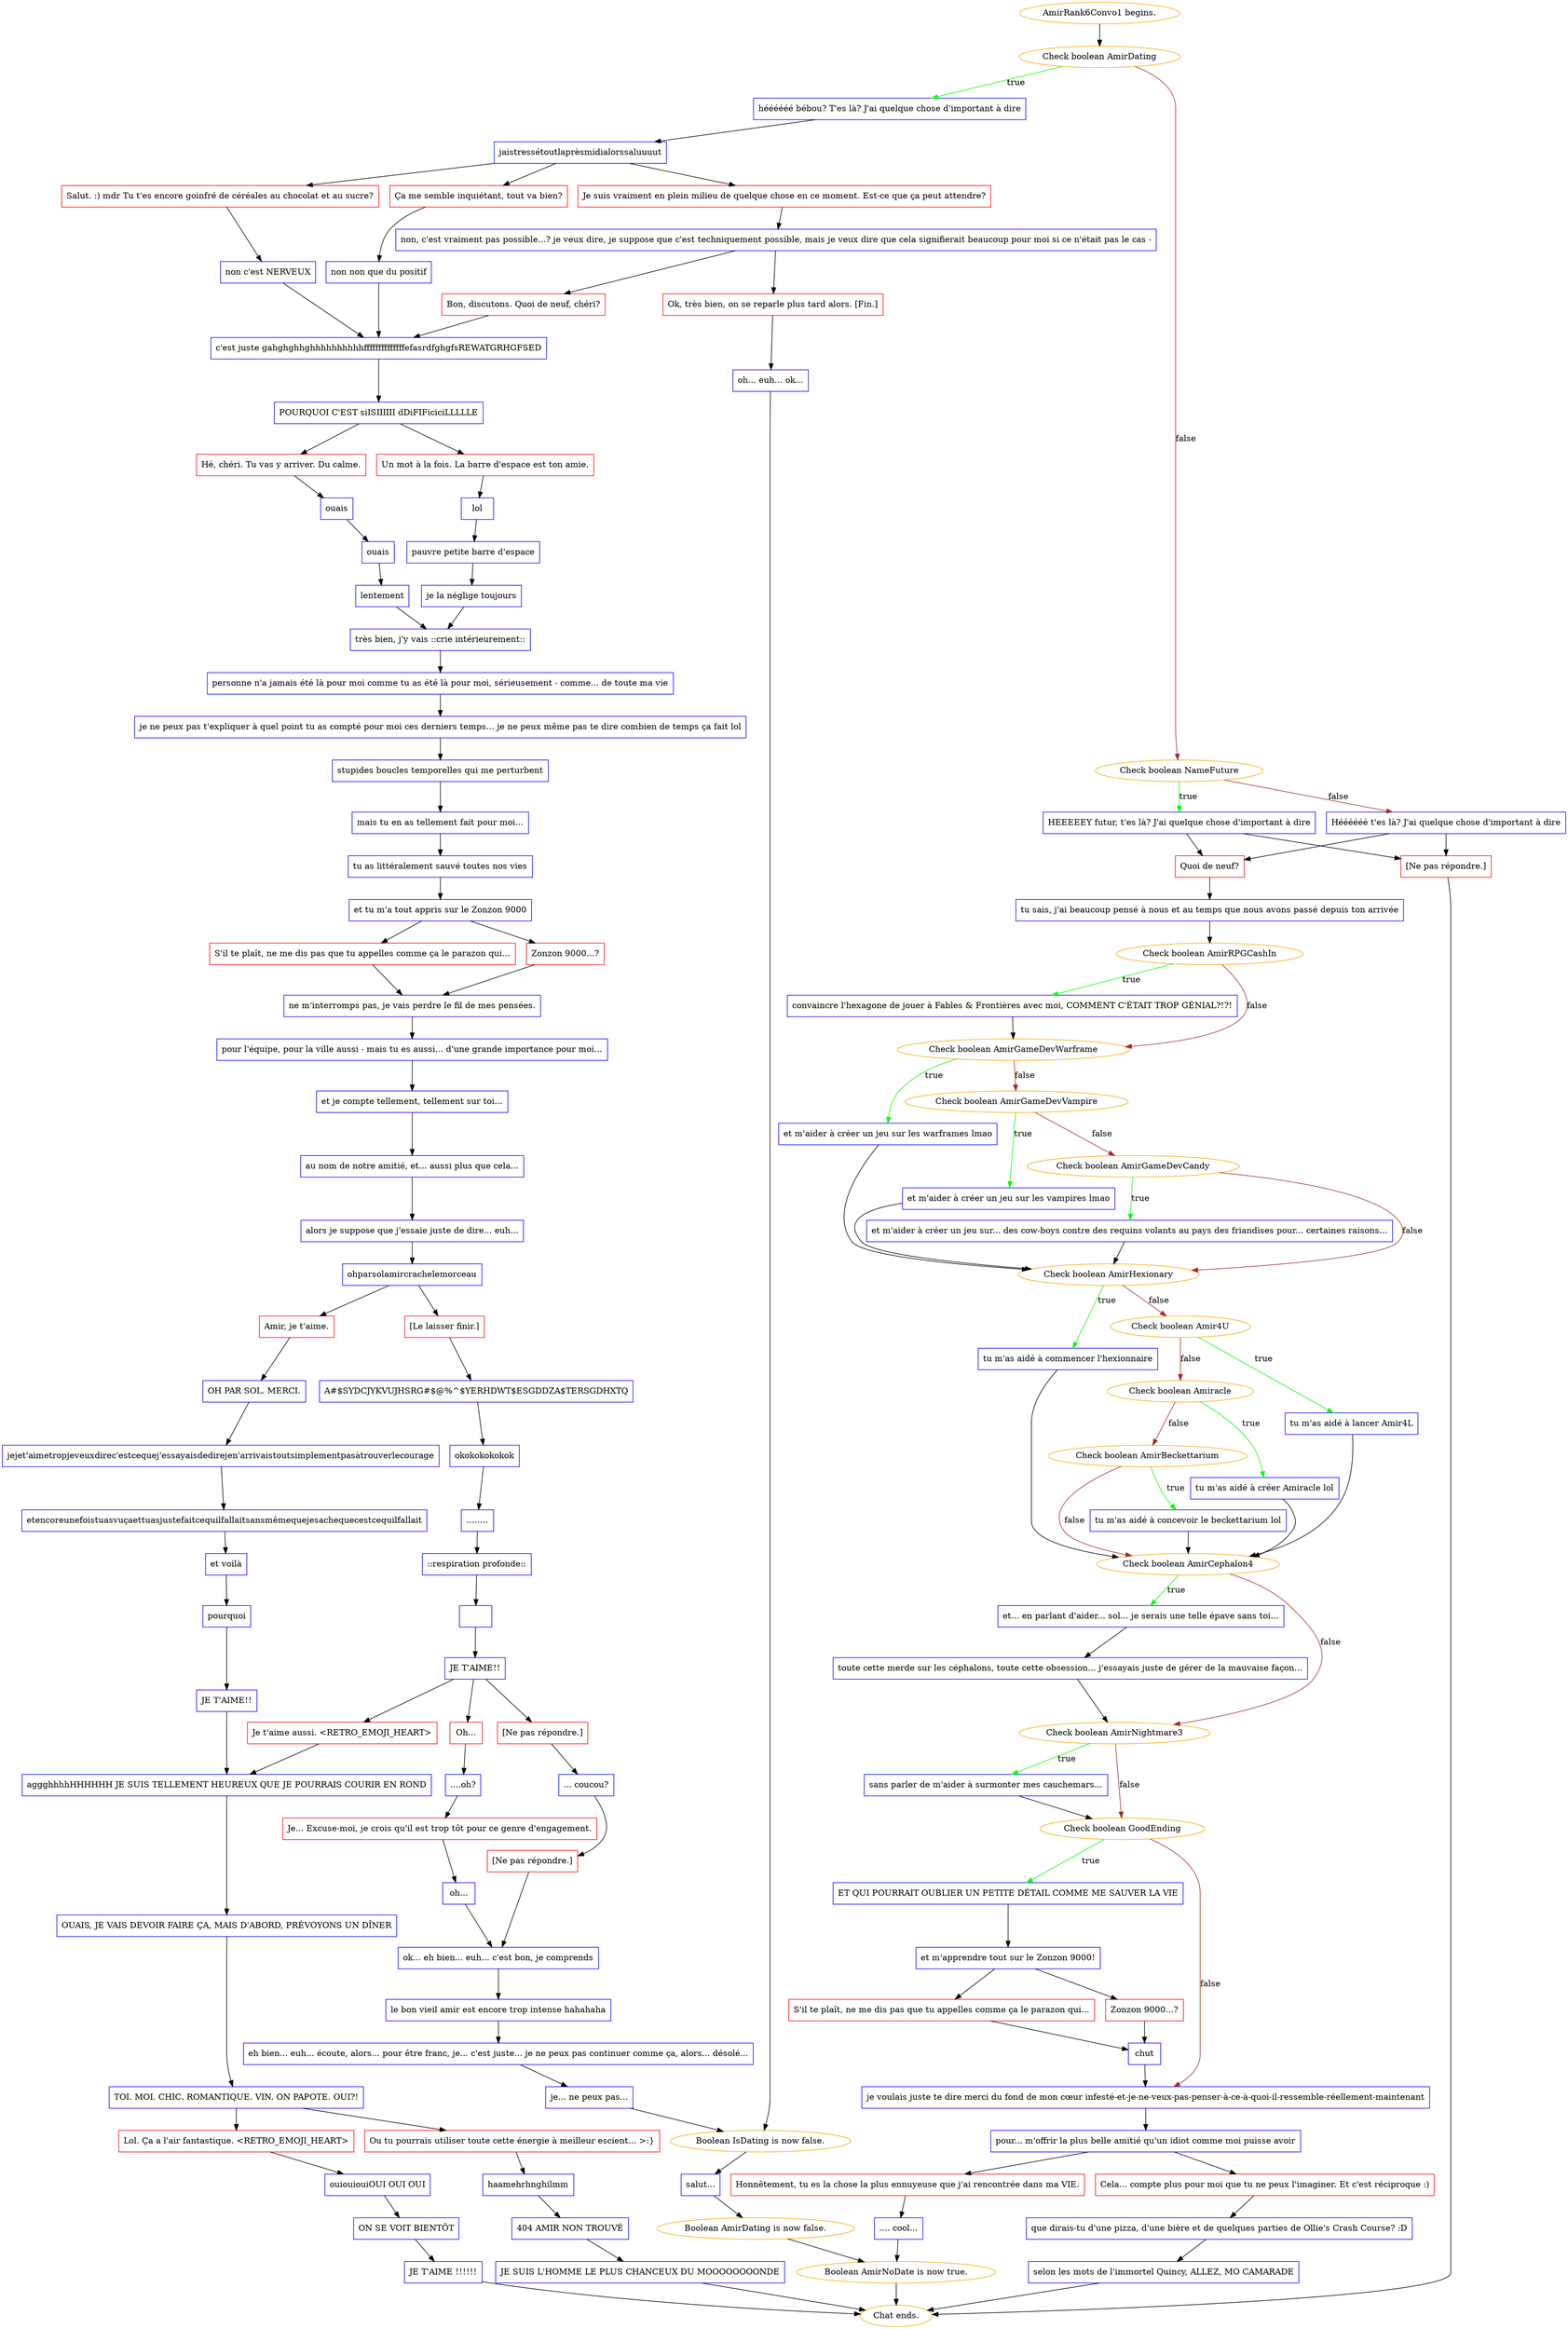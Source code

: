 digraph {
	"AmirRank6Convo1 begins." [color=orange];
		"AmirRank6Convo1 begins." -> j2907676971;
	j2907676971 [label="Check boolean AmirDating",color=orange];
		j2907676971 -> j3290040482 [label=true,color=green];
		j2907676971 -> j84055781 [label=false,color=brown];
	j3290040482 [label="héééééé bébou? T'es là? J'ai quelque chose d'important à dire",shape=box,color=blue];
		j3290040482 -> j2916242042;
	j84055781 [label="Check boolean NameFuture",color=orange];
		j84055781 -> j2612775048 [label=true,color=green];
		j84055781 -> j157843072 [label=false,color=brown];
	j2916242042 [label="jaistressétoutlaprèsmidialorssaluuuut",shape=box,color=blue];
		j2916242042 -> j1830564838;
		j2916242042 -> j1220791653;
		j2916242042 -> j265240864;
	j2612775048 [label="HEEEEEY futur, t'es là? J'ai quelque chose d'important à dire",shape=box,color=blue];
		j2612775048 -> j4091566920;
		j2612775048 -> j94287996;
	j157843072 [label="Héééééé t'es là? J'ai quelque chose d'important à dire",shape=box,color=blue];
		j157843072 -> j4091566920;
		j157843072 -> j94287996;
	j1830564838 [label="Salut. :) mdr Tu t'es encore goinfré de céréales au chocolat et au sucre?",shape=box,color=red];
		j1830564838 -> j1011693578;
	j1220791653 [label="Ça me semble inquiétant, tout va bien?",shape=box,color=red];
		j1220791653 -> j1884994476;
	j265240864 [label="Je suis vraiment en plein milieu de quelque chose en ce moment. Est-ce que ça peut attendre?",shape=box,color=red];
		j265240864 -> j3021355772;
	j4091566920 [label="Quoi de neuf?",shape=box,color=red];
		j4091566920 -> j751577288;
	j94287996 [label="[Ne pas répondre.]",shape=box,color=red];
		j94287996 -> "Chat ends.";
	j1011693578 [label="non c'est NERVEUX",shape=box,color=blue];
		j1011693578 -> j2649054007;
	j1884994476 [label="non non que du positif",shape=box,color=blue];
		j1884994476 -> j2649054007;
	j3021355772 [label="non, c'est vraiment pas possible...? je veux dire, je suppose que c'est techniquement possible, mais je veux dire que cela signifierait beaucoup pour moi si ce n'était pas le cas -",shape=box,color=blue];
		j3021355772 -> j3261156324;
		j3021355772 -> j1744697160;
	j751577288 [label="tu sais, j'ai beaucoup pensé à nous et au temps que nous avons passé depuis ton arrivée",shape=box,color=blue];
		j751577288 -> j830141940;
	"Chat ends." [color=orange];
	j2649054007 [label="c'est juste gahghghhghhhhhhhhhhffffffffffffffefasrdfghgfsREWATGRHGFSED",shape=box,color=blue];
		j2649054007 -> j336792118;
	j3261156324 [label="Bon, discutons. Quoi de neuf, chéri?",shape=box,color=red];
		j3261156324 -> j2649054007;
	j1744697160 [label="Ok, très bien, on se reparle plus tard alors. [Fin.]",shape=box,color=red];
		j1744697160 -> j2488727840;
	j830141940 [label="Check boolean AmirRPGCashIn",color=orange];
		j830141940 -> j188013684 [label=true,color=green];
		j830141940 -> j4216760051 [label=false,color=brown];
	j336792118 [label="POURQUOI C'EST siISIIIIII dDiFIFiciciLLLLLE",shape=box,color=blue];
		j336792118 -> j3446076196;
		j336792118 -> j4167469425;
	j2488727840 [label="oh... euh... ok...",shape=box,color=blue];
		j2488727840 -> j239555572;
	j188013684 [label="convaincre l'hexagone de jouer à Fables & Frontières avec moi, COMMENT C'ÉTAIT TROP GÉNIAL?!?!",shape=box,color=blue];
		j188013684 -> j4216760051;
	j4216760051 [label="Check boolean AmirGameDevWarframe",color=orange];
		j4216760051 -> j465592046 [label=true,color=green];
		j4216760051 -> j4056341191 [label=false,color=brown];
	j3446076196 [label="Hé, chéri. Tu vas y arriver. Du calme.",shape=box,color=red];
		j3446076196 -> j2281756201;
	j4167469425 [label="Un mot à la fois. La barre d'espace est ton amie.",shape=box,color=red];
		j4167469425 -> j486882376;
	j239555572 [label="Boolean IsDating is now false.",color=orange];
		j239555572 -> j1276608544;
	j465592046 [label="et m'aider à créer un jeu sur les warframes lmao",shape=box,color=blue];
		j465592046 -> j2771251363;
	j4056341191 [label="Check boolean AmirGameDevVampire",color=orange];
		j4056341191 -> j1974774666 [label=true,color=green];
		j4056341191 -> j1488436232 [label=false,color=brown];
	j2281756201 [label="ouais",shape=box,color=blue];
		j2281756201 -> j2138094400;
	j486882376 [label="lol",shape=box,color=blue];
		j486882376 -> j901153840;
	j1276608544 [label="salut...",shape=box,color=blue];
		j1276608544 -> j1800899020;
	j2771251363 [label="Check boolean AmirHexionary",color=orange];
		j2771251363 -> j424431979 [label=true,color=green];
		j2771251363 -> j266995296 [label=false,color=brown];
	j1974774666 [label="et m'aider à créer un jeu sur les vampires lmao",shape=box,color=blue];
		j1974774666 -> j2771251363;
	j1488436232 [label="Check boolean AmirGameDevCandy",color=orange];
		j1488436232 -> j1923958258 [label=true,color=green];
		j1488436232 -> j2771251363 [label=false,color=brown];
	j2138094400 [label="ouais",shape=box,color=blue];
		j2138094400 -> j3178119818;
	j901153840 [label="pauvre petite barre d'espace",shape=box,color=blue];
		j901153840 -> j879556628;
	j1800899020 [label="Boolean AmirDating is now false.",color=orange];
		j1800899020 -> j2322051913;
	j424431979 [label="tu m'as aidé à commencer l'hexionnaire",shape=box,color=blue];
		j424431979 -> j2466789876;
	j266995296 [label="Check boolean Amir4U",color=orange];
		j266995296 -> j3863858958 [label=true,color=green];
		j266995296 -> j385826836 [label=false,color=brown];
	j1923958258 [label="et m'aider à créer un jeu sur... des cow-boys contre des requins volants au pays des friandises pour... certaines raisons...",shape=box,color=blue];
		j1923958258 -> j2771251363;
	j3178119818 [label="lentement",shape=box,color=blue];
		j3178119818 -> j4003935263;
	j879556628 [label="je la néglige toujours",shape=box,color=blue];
		j879556628 -> j4003935263;
	j2322051913 [label="Boolean AmirNoDate is now true.",color=orange];
		j2322051913 -> "Chat ends.";
	j2466789876 [label="Check boolean AmirCephalon4",color=orange];
		j2466789876 -> j188594097 [label=true,color=green];
		j2466789876 -> j2019541194 [label=false,color=brown];
	j3863858958 [label="tu m'as aidé à lancer Amir4L",shape=box,color=blue];
		j3863858958 -> j2466789876;
	j385826836 [label="Check boolean Amiracle",color=orange];
		j385826836 -> j4081766935 [label=true,color=green];
		j385826836 -> j4078692804 [label=false,color=brown];
	j4003935263 [label="très bien, j'y vais ::crie intérieurement::",shape=box,color=blue];
		j4003935263 -> j3496786446;
	j188594097 [label="et... en parlant d'aider... sol... je serais une telle épave sans toi...",shape=box,color=blue];
		j188594097 -> j263819771;
	j2019541194 [label="Check boolean AmirNightmare3",color=orange];
		j2019541194 -> j2672504481 [label=true,color=green];
		j2019541194 -> j1660157392 [label=false,color=brown];
	j4081766935 [label="tu m'as aidé à créer Amiracle lol",shape=box,color=blue];
		j4081766935 -> j2466789876;
	j4078692804 [label="Check boolean AmirBeckettarium",color=orange];
		j4078692804 -> j1612046683 [label=true,color=green];
		j4078692804 -> j2466789876 [label=false,color=brown];
	j3496786446 [label="personne n'a jamais été là pour moi comme tu as été là pour moi, sérieusement - comme... de toute ma vie",shape=box,color=blue];
		j3496786446 -> j1990956522;
	j263819771 [label="toute cette merde sur les céphalons, toute cette obsession... j'essayais juste de gérer de la mauvaise façon...",shape=box,color=blue];
		j263819771 -> j2019541194;
	j2672504481 [label="sans parler de m'aider à surmonter mes cauchemars...",shape=box,color=blue];
		j2672504481 -> j1660157392;
	j1660157392 [label="Check boolean GoodEnding",color=orange];
		j1660157392 -> j1384184902 [label=true,color=green];
		j1660157392 -> j583484421 [label=false,color=brown];
	j1612046683 [label="tu m'as aidé à concevoir le beckettarium lol",shape=box,color=blue];
		j1612046683 -> j2466789876;
	j1990956522 [label="je ne peux pas t'expliquer à quel point tu as compté pour moi ces derniers temps... je ne peux même pas te dire combien de temps ça fait lol",shape=box,color=blue];
		j1990956522 -> j3017534627;
	j1384184902 [label="ET QUI POURRAIT OUBLIER UN PETITE DÉTAIL COMME ME SAUVER LA VIE",shape=box,color=blue];
		j1384184902 -> j758882487;
	j583484421 [label="je voulais juste te dire merci du fond de mon cœur infesté-et-je-ne-veux-pas-penser-à-ce-à-quoi-il-ressemble-réellement-maintenant",shape=box,color=blue];
		j583484421 -> j2862735247;
	j3017534627 [label="stupides boucles temporelles qui me perturbent",shape=box,color=blue];
		j3017534627 -> j3861183784;
	j758882487 [label="et m'apprendre tout sur le Zonzon 9000!",shape=box,color=blue];
		j758882487 -> j2779767283;
		j758882487 -> j2327968029;
	j2862735247 [label="pour... m'offrir la plus belle amitié qu'un idiot comme moi puisse avoir",shape=box,color=blue];
		j2862735247 -> j1284136473;
		j2862735247 -> j4113859772;
	j3861183784 [label="mais tu en as tellement fait pour moi...",shape=box,color=blue];
		j3861183784 -> j2644426359;
	j2779767283 [label="S'il te plaît, ne me dis pas que tu appelles comme ça le parazon qui...",shape=box,color=red];
		j2779767283 -> j2525857655;
	j2327968029 [label="Zonzon 9000...?",shape=box,color=red];
		j2327968029 -> j2525857655;
	j1284136473 [label="Cela... compte plus pour moi que tu ne peux l'imaginer. Et c'est réciproque :)",shape=box,color=red];
		j1284136473 -> j2468392562;
	j4113859772 [label="Honnêtement, tu es la chose la plus ennuyeuse que j'ai rencontrée dans ma VIE.",shape=box,color=red];
		j4113859772 -> j56674697;
	j2644426359 [label="tu as littéralement sauvé toutes nos vies",shape=box,color=blue];
		j2644426359 -> j370365337;
	j2525857655 [label="chut",shape=box,color=blue];
		j2525857655 -> j583484421;
	j2468392562 [label="que dirais-tu d'une pizza, d'une bière et de quelques parties de Ollie's Crash Course? :D",shape=box,color=blue];
		j2468392562 -> j2807514620;
	j56674697 [label=".... cool...",shape=box,color=blue];
		j56674697 -> j2322051913;
	j370365337 [label="et tu m'a tout appris sur le Zonzon 9000",shape=box,color=blue];
		j370365337 -> j2342810042;
		j370365337 -> j3014002953;
	j2807514620 [label="selon les mots de l'immortel Quincy, ALLEZ, MO CAMARADE",shape=box,color=blue];
		j2807514620 -> "Chat ends.";
	j2342810042 [label="S'il te plaît, ne me dis pas que tu appelles comme ça le parazon qui...",shape=box,color=red];
		j2342810042 -> j3714519027;
	j3014002953 [label="Zonzon 9000...?",shape=box,color=red];
		j3014002953 -> j3714519027;
	j3714519027 [label="ne m'interromps pas, je vais perdre le fil de mes pensées.",shape=box,color=blue];
		j3714519027 -> j2024026351;
	j2024026351 [label="pour l'équipe, pour la ville aussi - mais tu es aussi... d'une grande importance pour moi...",shape=box,color=blue];
		j2024026351 -> j3480778554;
	j3480778554 [label="et je compte tellement, tellement sur toi...",shape=box,color=blue];
		j3480778554 -> j1070004438;
	j1070004438 [label="au nom de notre amitié, et... aussi plus que cela...",shape=box,color=blue];
		j1070004438 -> j258757217;
	j258757217 [label="alors je suppose que j'essaie juste de dire... euh...",shape=box,color=blue];
		j258757217 -> j3852059010;
	j3852059010 [label="ohparsolamircrachelemorceau",shape=box,color=blue];
		j3852059010 -> j2400551057;
		j3852059010 -> j451835585;
	j2400551057 [label="Amir, je t'aime.",shape=box,color=red];
		j2400551057 -> j3102576319;
	j451835585 [label="[Le laisser finir.]",shape=box,color=red];
		j451835585 -> j4121970382;
	j3102576319 [label="OH PAR SOL. MERCI.",shape=box,color=blue];
		j3102576319 -> j1271099164;
	j4121970382 [label="A#$SYDCJYKVUJHSRG#$@%^$YERHDWT$ESGDDZA$TERSGDHXTQ",shape=box,color=blue];
		j4121970382 -> j1667338052;
	j1271099164 [label="jejet'aimetropjeveuxdirec'estcequej'essayaisdedirejen'arrivaistoutsimplementpasàtrouverlecourage",shape=box,color=blue];
		j1271099164 -> j2653587970;
	j1667338052 [label="okokokokokok",shape=box,color=blue];
		j1667338052 -> j857750696;
	j2653587970 [label="etencoreunefoistuasvuçaettuasjustefaitcequilfallaitsansmêmequejesachequecestcequilfallait",shape=box,color=blue];
		j2653587970 -> j2542968878;
	j857750696 [label="........",shape=box,color=blue];
		j857750696 -> j1989411161;
	j2542968878 [label="et voilà",shape=box,color=blue];
		j2542968878 -> j4192761796;
	j1989411161 [label="::respiration profonde::",shape=box,color=blue];
		j1989411161 -> j784770696;
	j4192761796 [label="pourquoi",shape=box,color=blue];
		j4192761796 -> j4159627986;
	j784770696 [label=" ",shape=box,color=blue];
		j784770696 -> j138089418;
	j4159627986 [label="JE T'AIME!!",shape=box,color=blue];
		j4159627986 -> j861834302;
	j138089418 [label="JE T'AIME!!",shape=box,color=blue];
		j138089418 -> j416698125;
		j138089418 -> j579028168;
		j138089418 -> j526776950;
	j861834302 [label="aggghhhhHHHHHH JE SUIS TELLEMENT HEUREUX QUE JE POURRAIS COURIR EN ROND",shape=box,color=blue];
		j861834302 -> j1534880265;
	j416698125 [label="Je t'aime aussi. <RETRO_EMOJI_HEART>",shape=box,color=red];
		j416698125 -> j861834302;
	j579028168 [label="Oh...",shape=box,color=red];
		j579028168 -> j775353730;
	j526776950 [label="[Ne pas répondre.]",shape=box,color=red];
		j526776950 -> j1244160233;
	j1534880265 [label="OUAIS, JE VAIS DEVOIR FAIRE ÇA, MAIS D'ABORD, PRÉVOYONS UN DÎNER",shape=box,color=blue];
		j1534880265 -> j2302199212;
	j775353730 [label="....oh?",shape=box,color=blue];
		j775353730 -> j1576850672;
	j1244160233 [label="... coucou?",shape=box,color=blue];
		j1244160233 -> j3392605144;
	j2302199212 [label="TOI. MOI. CHIC. ROMANTIQUE. VIN. ON PAPOTE. OUI?!",shape=box,color=blue];
		j2302199212 -> j2233913929;
		j2302199212 -> j3364354270;
	j1576850672 [label="Je... Excuse-moi, je crois qu'il est trop tôt pour ce genre d'engagement.",shape=box,color=red];
		j1576850672 -> j549653593;
	j3392605144 [label="[Ne pas répondre.]",shape=box,color=red];
		j3392605144 -> j1782079653;
	j2233913929 [label="Lol. Ça a l'air fantastique. <RETRO_EMOJI_HEART>",shape=box,color=red];
		j2233913929 -> j1934584734;
	j3364354270 [label="Ou tu pourrais utiliser toute cette énergie à meilleur escient... >:}",shape=box,color=red];
		j3364354270 -> j1401740478;
	j549653593 [label="oh...",shape=box,color=blue];
		j549653593 -> j1782079653;
	j1782079653 [label="ok... eh bien... euh... c'est bon, je comprends",shape=box,color=blue];
		j1782079653 -> j1694799375;
	j1934584734 [label="ouiouiouiOUI OUI OUI",shape=box,color=blue];
		j1934584734 -> j2814242767;
	j1401740478 [label="haamehrhnghilmm",shape=box,color=blue];
		j1401740478 -> j3173480445;
	j1694799375 [label="le bon vieil amir est encore trop intense hahahaha",shape=box,color=blue];
		j1694799375 -> j3498615091;
	j2814242767 [label="ON SE VOIT BIENTÔT",shape=box,color=blue];
		j2814242767 -> j1767327946;
	j3173480445 [label="404 AMIR NON TROUVÉ",shape=box,color=blue];
		j3173480445 -> j2473969346;
	j3498615091 [label="eh bien... euh... écoute, alors... pour être franc, je... c'est juste... je ne peux pas continuer comme ça, alors... désolé...",shape=box,color=blue];
		j3498615091 -> j4237362260;
	j1767327946 [label="JE T'AIME !!!!!!",shape=box,color=blue];
		j1767327946 -> "Chat ends.";
	j2473969346 [label="JE SUIS L'HOMME LE PLUS CHANCEUX DU MOOOOOOOONDE",shape=box,color=blue];
		j2473969346 -> "Chat ends.";
	j4237362260 [label="je... ne peux pas...",shape=box,color=blue];
		j4237362260 -> j239555572;
}